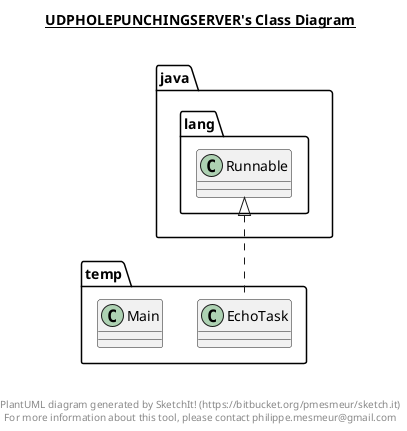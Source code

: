 @startuml

title __UDPHOLEPUNCHINGSERVER's Class Diagram__\n

  namespace temp {
    class temp.EchoTask {
    }
  }
  

  namespace temp {
    class temp.Main {
    }
  }
  

  temp.EchoTask .up.|> java.lang.Runnable


right footer


PlantUML diagram generated by SketchIt! (https://bitbucket.org/pmesmeur/sketch.it)
For more information about this tool, please contact philippe.mesmeur@gmail.com
endfooter

@enduml
